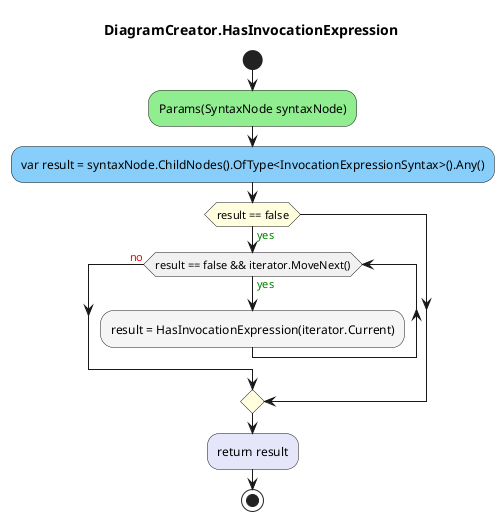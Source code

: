 @startuml DiagramCreator.HasInvocationExpression
title DiagramCreator.HasInvocationExpression
start
#LightGreen:Params(SyntaxNode syntaxNode);
#LightSkyBlue:var result = syntaxNode.ChildNodes().OfType<InvocationExpressionSyntax>().Any();
#LightYellow:if (result == false) then (<color:green>yes)
  while (result == false && iterator.MoveNext()) is (<color:green>yes)
    #WhiteSmoke:result = HasInvocationExpression(iterator.Current);
  endwhile (<color:red>no)
endif
#Lavender:return result;
stop
@enduml
